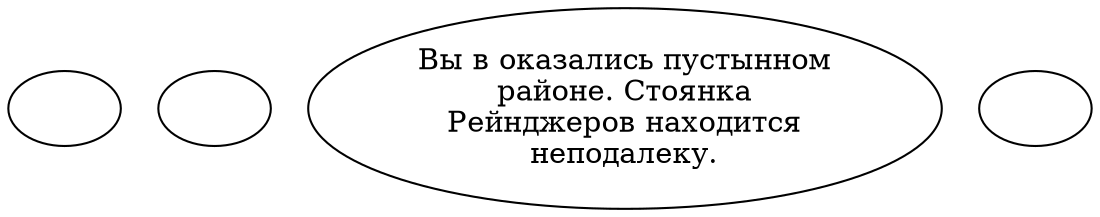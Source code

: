 digraph ncrngsh2 {
  "start" [style=filled       fillcolor="#FFFFFF"       color="#000000"]
  "start" [label=""]
  "map_exit_p_proc" [style=filled       fillcolor="#FFFFFF"       color="#000000"]
  "map_exit_p_proc" [label=""]
  "map_enter_p_proc" [style=filled       fillcolor="#FFFFFF"       color="#000000"]
  "map_enter_p_proc" [label="Вы в оказались пустынном\nрайоне. Стоянка\nРейнджеров находится\nнеподалеку."]
  "map_update_p_proc" [style=filled       fillcolor="#FFFFFF"       color="#000000"]
  "map_update_p_proc" [label=""]
}
